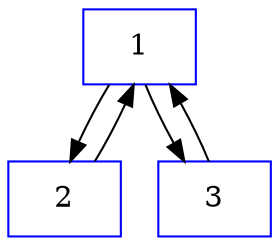 digraph test{
node[shape="record" color="blue"]
1[ label ="{1}" ]

1->{2}
1->{3}
2[ label ="{2}" ]

2->{1}
3[ label ="{3}" ]

3->{1}
}